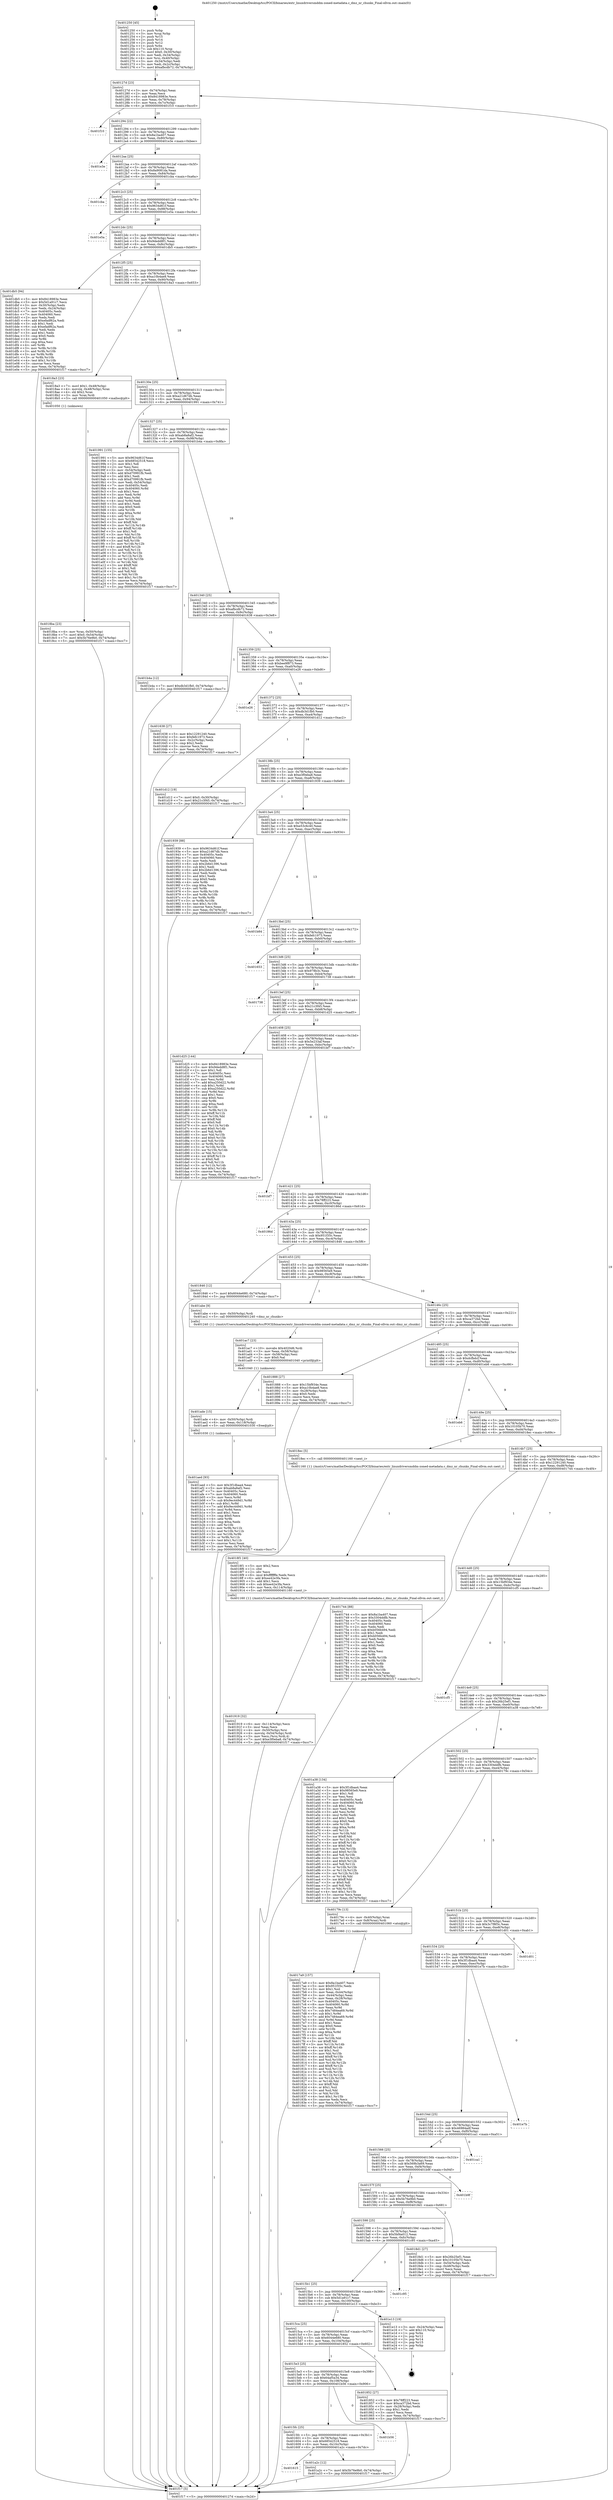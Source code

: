 digraph "0x401250" {
  label = "0x401250 (/mnt/c/Users/mathe/Desktop/tcc/POCII/binaries/extr_linuxdriversmddm-zoned-metadata.c_dmz_nr_chunks_Final-ollvm.out::main(0))"
  labelloc = "t"
  node[shape=record]

  Entry [label="",width=0.3,height=0.3,shape=circle,fillcolor=black,style=filled]
  "0x40127d" [label="{
     0x40127d [23]\l
     | [instrs]\l
     &nbsp;&nbsp;0x40127d \<+3\>: mov -0x74(%rbp),%eax\l
     &nbsp;&nbsp;0x401280 \<+2\>: mov %eax,%ecx\l
     &nbsp;&nbsp;0x401282 \<+6\>: sub $0x8418983e,%ecx\l
     &nbsp;&nbsp;0x401288 \<+3\>: mov %eax,-0x78(%rbp)\l
     &nbsp;&nbsp;0x40128b \<+3\>: mov %ecx,-0x7c(%rbp)\l
     &nbsp;&nbsp;0x40128e \<+6\>: je 0000000000401f10 \<main+0xcc0\>\l
  }"]
  "0x401f10" [label="{
     0x401f10\l
  }", style=dashed]
  "0x401294" [label="{
     0x401294 [22]\l
     | [instrs]\l
     &nbsp;&nbsp;0x401294 \<+5\>: jmp 0000000000401299 \<main+0x49\>\l
     &nbsp;&nbsp;0x401299 \<+3\>: mov -0x78(%rbp),%eax\l
     &nbsp;&nbsp;0x40129c \<+5\>: sub $0x8a1ba407,%eax\l
     &nbsp;&nbsp;0x4012a1 \<+3\>: mov %eax,-0x80(%rbp)\l
     &nbsp;&nbsp;0x4012a4 \<+6\>: je 0000000000401e3e \<main+0xbee\>\l
  }"]
  Exit [label="",width=0.3,height=0.3,shape=circle,fillcolor=black,style=filled,peripheries=2]
  "0x401e3e" [label="{
     0x401e3e\l
  }", style=dashed]
  "0x4012aa" [label="{
     0x4012aa [25]\l
     | [instrs]\l
     &nbsp;&nbsp;0x4012aa \<+5\>: jmp 00000000004012af \<main+0x5f\>\l
     &nbsp;&nbsp;0x4012af \<+3\>: mov -0x78(%rbp),%eax\l
     &nbsp;&nbsp;0x4012b2 \<+5\>: sub $0x8a9081da,%eax\l
     &nbsp;&nbsp;0x4012b7 \<+6\>: mov %eax,-0x84(%rbp)\l
     &nbsp;&nbsp;0x4012bd \<+6\>: je 0000000000401cba \<main+0xa6a\>\l
  }"]
  "0x401aed" [label="{
     0x401aed [93]\l
     | [instrs]\l
     &nbsp;&nbsp;0x401aed \<+5\>: mov $0x3f1dbaa4,%eax\l
     &nbsp;&nbsp;0x401af2 \<+5\>: mov $0xab8a8af2,%esi\l
     &nbsp;&nbsp;0x401af7 \<+7\>: mov 0x40405c,%ecx\l
     &nbsp;&nbsp;0x401afe \<+7\>: mov 0x404060,%edx\l
     &nbsp;&nbsp;0x401b05 \<+3\>: mov %ecx,%r8d\l
     &nbsp;&nbsp;0x401b08 \<+7\>: sub $0x9ec449d1,%r8d\l
     &nbsp;&nbsp;0x401b0f \<+4\>: sub $0x1,%r8d\l
     &nbsp;&nbsp;0x401b13 \<+7\>: add $0x9ec449d1,%r8d\l
     &nbsp;&nbsp;0x401b1a \<+4\>: imul %r8d,%ecx\l
     &nbsp;&nbsp;0x401b1e \<+3\>: and $0x1,%ecx\l
     &nbsp;&nbsp;0x401b21 \<+3\>: cmp $0x0,%ecx\l
     &nbsp;&nbsp;0x401b24 \<+4\>: sete %r9b\l
     &nbsp;&nbsp;0x401b28 \<+3\>: cmp $0xa,%edx\l
     &nbsp;&nbsp;0x401b2b \<+4\>: setl %r10b\l
     &nbsp;&nbsp;0x401b2f \<+3\>: mov %r9b,%r11b\l
     &nbsp;&nbsp;0x401b32 \<+3\>: and %r10b,%r11b\l
     &nbsp;&nbsp;0x401b35 \<+3\>: xor %r10b,%r9b\l
     &nbsp;&nbsp;0x401b38 \<+3\>: or %r9b,%r11b\l
     &nbsp;&nbsp;0x401b3b \<+4\>: test $0x1,%r11b\l
     &nbsp;&nbsp;0x401b3f \<+3\>: cmovne %esi,%eax\l
     &nbsp;&nbsp;0x401b42 \<+3\>: mov %eax,-0x74(%rbp)\l
     &nbsp;&nbsp;0x401b45 \<+5\>: jmp 0000000000401f17 \<main+0xcc7\>\l
  }"]
  "0x401cba" [label="{
     0x401cba\l
  }", style=dashed]
  "0x4012c3" [label="{
     0x4012c3 [25]\l
     | [instrs]\l
     &nbsp;&nbsp;0x4012c3 \<+5\>: jmp 00000000004012c8 \<main+0x78\>\l
     &nbsp;&nbsp;0x4012c8 \<+3\>: mov -0x78(%rbp),%eax\l
     &nbsp;&nbsp;0x4012cb \<+5\>: sub $0x9634d61f,%eax\l
     &nbsp;&nbsp;0x4012d0 \<+6\>: mov %eax,-0x88(%rbp)\l
     &nbsp;&nbsp;0x4012d6 \<+6\>: je 0000000000401e5a \<main+0xc0a\>\l
  }"]
  "0x401ade" [label="{
     0x401ade [15]\l
     | [instrs]\l
     &nbsp;&nbsp;0x401ade \<+4\>: mov -0x50(%rbp),%rdi\l
     &nbsp;&nbsp;0x401ae2 \<+6\>: mov %eax,-0x118(%rbp)\l
     &nbsp;&nbsp;0x401ae8 \<+5\>: call 0000000000401030 \<free@plt\>\l
     | [calls]\l
     &nbsp;&nbsp;0x401030 \{1\} (unknown)\l
  }"]
  "0x401e5a" [label="{
     0x401e5a\l
  }", style=dashed]
  "0x4012dc" [label="{
     0x4012dc [25]\l
     | [instrs]\l
     &nbsp;&nbsp;0x4012dc \<+5\>: jmp 00000000004012e1 \<main+0x91\>\l
     &nbsp;&nbsp;0x4012e1 \<+3\>: mov -0x78(%rbp),%eax\l
     &nbsp;&nbsp;0x4012e4 \<+5\>: sub $0x9dedd8f1,%eax\l
     &nbsp;&nbsp;0x4012e9 \<+6\>: mov %eax,-0x8c(%rbp)\l
     &nbsp;&nbsp;0x4012ef \<+6\>: je 0000000000401db5 \<main+0xb65\>\l
  }"]
  "0x401ac7" [label="{
     0x401ac7 [23]\l
     | [instrs]\l
     &nbsp;&nbsp;0x401ac7 \<+10\>: movabs $0x4020d6,%rdi\l
     &nbsp;&nbsp;0x401ad1 \<+3\>: mov %eax,-0x58(%rbp)\l
     &nbsp;&nbsp;0x401ad4 \<+3\>: mov -0x58(%rbp),%esi\l
     &nbsp;&nbsp;0x401ad7 \<+2\>: mov $0x0,%al\l
     &nbsp;&nbsp;0x401ad9 \<+5\>: call 0000000000401040 \<printf@plt\>\l
     | [calls]\l
     &nbsp;&nbsp;0x401040 \{1\} (unknown)\l
  }"]
  "0x401db5" [label="{
     0x401db5 [94]\l
     | [instrs]\l
     &nbsp;&nbsp;0x401db5 \<+5\>: mov $0x8418983e,%eax\l
     &nbsp;&nbsp;0x401dba \<+5\>: mov $0x5d1a91c7,%ecx\l
     &nbsp;&nbsp;0x401dbf \<+3\>: mov -0x30(%rbp),%edx\l
     &nbsp;&nbsp;0x401dc2 \<+3\>: mov %edx,-0x24(%rbp)\l
     &nbsp;&nbsp;0x401dc5 \<+7\>: mov 0x40405c,%edx\l
     &nbsp;&nbsp;0x401dcc \<+7\>: mov 0x404060,%esi\l
     &nbsp;&nbsp;0x401dd3 \<+2\>: mov %edx,%edi\l
     &nbsp;&nbsp;0x401dd5 \<+6\>: add $0xefadf62a,%edi\l
     &nbsp;&nbsp;0x401ddb \<+3\>: sub $0x1,%edi\l
     &nbsp;&nbsp;0x401dde \<+6\>: sub $0xefadf62a,%edi\l
     &nbsp;&nbsp;0x401de4 \<+3\>: imul %edi,%edx\l
     &nbsp;&nbsp;0x401de7 \<+3\>: and $0x1,%edx\l
     &nbsp;&nbsp;0x401dea \<+3\>: cmp $0x0,%edx\l
     &nbsp;&nbsp;0x401ded \<+4\>: sete %r8b\l
     &nbsp;&nbsp;0x401df1 \<+3\>: cmp $0xa,%esi\l
     &nbsp;&nbsp;0x401df4 \<+4\>: setl %r9b\l
     &nbsp;&nbsp;0x401df8 \<+3\>: mov %r8b,%r10b\l
     &nbsp;&nbsp;0x401dfb \<+3\>: and %r9b,%r10b\l
     &nbsp;&nbsp;0x401dfe \<+3\>: xor %r9b,%r8b\l
     &nbsp;&nbsp;0x401e01 \<+3\>: or %r8b,%r10b\l
     &nbsp;&nbsp;0x401e04 \<+4\>: test $0x1,%r10b\l
     &nbsp;&nbsp;0x401e08 \<+3\>: cmovne %ecx,%eax\l
     &nbsp;&nbsp;0x401e0b \<+3\>: mov %eax,-0x74(%rbp)\l
     &nbsp;&nbsp;0x401e0e \<+5\>: jmp 0000000000401f17 \<main+0xcc7\>\l
  }"]
  "0x4012f5" [label="{
     0x4012f5 [25]\l
     | [instrs]\l
     &nbsp;&nbsp;0x4012f5 \<+5\>: jmp 00000000004012fa \<main+0xaa\>\l
     &nbsp;&nbsp;0x4012fa \<+3\>: mov -0x78(%rbp),%eax\l
     &nbsp;&nbsp;0x4012fd \<+5\>: sub $0xa10b4ae8,%eax\l
     &nbsp;&nbsp;0x401302 \<+6\>: mov %eax,-0x90(%rbp)\l
     &nbsp;&nbsp;0x401308 \<+6\>: je 00000000004018a3 \<main+0x653\>\l
  }"]
  "0x401615" [label="{
     0x401615\l
  }", style=dashed]
  "0x4018a3" [label="{
     0x4018a3 [23]\l
     | [instrs]\l
     &nbsp;&nbsp;0x4018a3 \<+7\>: movl $0x1,-0x48(%rbp)\l
     &nbsp;&nbsp;0x4018aa \<+4\>: movslq -0x48(%rbp),%rax\l
     &nbsp;&nbsp;0x4018ae \<+4\>: shl $0x2,%rax\l
     &nbsp;&nbsp;0x4018b2 \<+3\>: mov %rax,%rdi\l
     &nbsp;&nbsp;0x4018b5 \<+5\>: call 0000000000401050 \<malloc@plt\>\l
     | [calls]\l
     &nbsp;&nbsp;0x401050 \{1\} (unknown)\l
  }"]
  "0x40130e" [label="{
     0x40130e [25]\l
     | [instrs]\l
     &nbsp;&nbsp;0x40130e \<+5\>: jmp 0000000000401313 \<main+0xc3\>\l
     &nbsp;&nbsp;0x401313 \<+3\>: mov -0x78(%rbp),%eax\l
     &nbsp;&nbsp;0x401316 \<+5\>: sub $0xa21d67db,%eax\l
     &nbsp;&nbsp;0x40131b \<+6\>: mov %eax,-0x94(%rbp)\l
     &nbsp;&nbsp;0x401321 \<+6\>: je 0000000000401991 \<main+0x741\>\l
  }"]
  "0x401a2c" [label="{
     0x401a2c [12]\l
     | [instrs]\l
     &nbsp;&nbsp;0x401a2c \<+7\>: movl $0x5b76e9b0,-0x74(%rbp)\l
     &nbsp;&nbsp;0x401a33 \<+5\>: jmp 0000000000401f17 \<main+0xcc7\>\l
  }"]
  "0x401991" [label="{
     0x401991 [155]\l
     | [instrs]\l
     &nbsp;&nbsp;0x401991 \<+5\>: mov $0x9634d61f,%eax\l
     &nbsp;&nbsp;0x401996 \<+5\>: mov $0x68542518,%ecx\l
     &nbsp;&nbsp;0x40199b \<+2\>: mov $0x1,%dl\l
     &nbsp;&nbsp;0x40199d \<+2\>: xor %esi,%esi\l
     &nbsp;&nbsp;0x40199f \<+3\>: mov -0x54(%rbp),%edi\l
     &nbsp;&nbsp;0x4019a2 \<+6\>: add $0xd70991fb,%edi\l
     &nbsp;&nbsp;0x4019a8 \<+3\>: add $0x1,%edi\l
     &nbsp;&nbsp;0x4019ab \<+6\>: sub $0xd70991fb,%edi\l
     &nbsp;&nbsp;0x4019b1 \<+3\>: mov %edi,-0x54(%rbp)\l
     &nbsp;&nbsp;0x4019b4 \<+7\>: mov 0x40405c,%edi\l
     &nbsp;&nbsp;0x4019bb \<+8\>: mov 0x404060,%r8d\l
     &nbsp;&nbsp;0x4019c3 \<+3\>: sub $0x1,%esi\l
     &nbsp;&nbsp;0x4019c6 \<+3\>: mov %edi,%r9d\l
     &nbsp;&nbsp;0x4019c9 \<+3\>: add %esi,%r9d\l
     &nbsp;&nbsp;0x4019cc \<+4\>: imul %r9d,%edi\l
     &nbsp;&nbsp;0x4019d0 \<+3\>: and $0x1,%edi\l
     &nbsp;&nbsp;0x4019d3 \<+3\>: cmp $0x0,%edi\l
     &nbsp;&nbsp;0x4019d6 \<+4\>: sete %r10b\l
     &nbsp;&nbsp;0x4019da \<+4\>: cmp $0xa,%r8d\l
     &nbsp;&nbsp;0x4019de \<+4\>: setl %r11b\l
     &nbsp;&nbsp;0x4019e2 \<+3\>: mov %r10b,%bl\l
     &nbsp;&nbsp;0x4019e5 \<+3\>: xor $0xff,%bl\l
     &nbsp;&nbsp;0x4019e8 \<+3\>: mov %r11b,%r14b\l
     &nbsp;&nbsp;0x4019eb \<+4\>: xor $0xff,%r14b\l
     &nbsp;&nbsp;0x4019ef \<+3\>: xor $0x1,%dl\l
     &nbsp;&nbsp;0x4019f2 \<+3\>: mov %bl,%r15b\l
     &nbsp;&nbsp;0x4019f5 \<+4\>: and $0xff,%r15b\l
     &nbsp;&nbsp;0x4019f9 \<+3\>: and %dl,%r10b\l
     &nbsp;&nbsp;0x4019fc \<+3\>: mov %r14b,%r12b\l
     &nbsp;&nbsp;0x4019ff \<+4\>: and $0xff,%r12b\l
     &nbsp;&nbsp;0x401a03 \<+3\>: and %dl,%r11b\l
     &nbsp;&nbsp;0x401a06 \<+3\>: or %r10b,%r15b\l
     &nbsp;&nbsp;0x401a09 \<+3\>: or %r11b,%r12b\l
     &nbsp;&nbsp;0x401a0c \<+3\>: xor %r12b,%r15b\l
     &nbsp;&nbsp;0x401a0f \<+3\>: or %r14b,%bl\l
     &nbsp;&nbsp;0x401a12 \<+3\>: xor $0xff,%bl\l
     &nbsp;&nbsp;0x401a15 \<+3\>: or $0x1,%dl\l
     &nbsp;&nbsp;0x401a18 \<+2\>: and %dl,%bl\l
     &nbsp;&nbsp;0x401a1a \<+3\>: or %bl,%r15b\l
     &nbsp;&nbsp;0x401a1d \<+4\>: test $0x1,%r15b\l
     &nbsp;&nbsp;0x401a21 \<+3\>: cmovne %ecx,%eax\l
     &nbsp;&nbsp;0x401a24 \<+3\>: mov %eax,-0x74(%rbp)\l
     &nbsp;&nbsp;0x401a27 \<+5\>: jmp 0000000000401f17 \<main+0xcc7\>\l
  }"]
  "0x401327" [label="{
     0x401327 [25]\l
     | [instrs]\l
     &nbsp;&nbsp;0x401327 \<+5\>: jmp 000000000040132c \<main+0xdc\>\l
     &nbsp;&nbsp;0x40132c \<+3\>: mov -0x78(%rbp),%eax\l
     &nbsp;&nbsp;0x40132f \<+5\>: sub $0xab8a8af2,%eax\l
     &nbsp;&nbsp;0x401334 \<+6\>: mov %eax,-0x98(%rbp)\l
     &nbsp;&nbsp;0x40133a \<+6\>: je 0000000000401b4a \<main+0x8fa\>\l
  }"]
  "0x4015fc" [label="{
     0x4015fc [25]\l
     | [instrs]\l
     &nbsp;&nbsp;0x4015fc \<+5\>: jmp 0000000000401601 \<main+0x3b1\>\l
     &nbsp;&nbsp;0x401601 \<+3\>: mov -0x78(%rbp),%eax\l
     &nbsp;&nbsp;0x401604 \<+5\>: sub $0x68542518,%eax\l
     &nbsp;&nbsp;0x401609 \<+6\>: mov %eax,-0x10c(%rbp)\l
     &nbsp;&nbsp;0x40160f \<+6\>: je 0000000000401a2c \<main+0x7dc\>\l
  }"]
  "0x401b4a" [label="{
     0x401b4a [12]\l
     | [instrs]\l
     &nbsp;&nbsp;0x401b4a \<+7\>: movl $0xdb3d1fb0,-0x74(%rbp)\l
     &nbsp;&nbsp;0x401b51 \<+5\>: jmp 0000000000401f17 \<main+0xcc7\>\l
  }"]
  "0x401340" [label="{
     0x401340 [25]\l
     | [instrs]\l
     &nbsp;&nbsp;0x401340 \<+5\>: jmp 0000000000401345 \<main+0xf5\>\l
     &nbsp;&nbsp;0x401345 \<+3\>: mov -0x78(%rbp),%eax\l
     &nbsp;&nbsp;0x401348 \<+5\>: sub $0xafbcdb72,%eax\l
     &nbsp;&nbsp;0x40134d \<+6\>: mov %eax,-0x9c(%rbp)\l
     &nbsp;&nbsp;0x401353 \<+6\>: je 0000000000401638 \<main+0x3e8\>\l
  }"]
  "0x401b56" [label="{
     0x401b56\l
  }", style=dashed]
  "0x401638" [label="{
     0x401638 [27]\l
     | [instrs]\l
     &nbsp;&nbsp;0x401638 \<+5\>: mov $0x12291240,%eax\l
     &nbsp;&nbsp;0x40163d \<+5\>: mov $0xfefc1973,%ecx\l
     &nbsp;&nbsp;0x401642 \<+3\>: mov -0x2c(%rbp),%edx\l
     &nbsp;&nbsp;0x401645 \<+3\>: cmp $0x2,%edx\l
     &nbsp;&nbsp;0x401648 \<+3\>: cmovne %ecx,%eax\l
     &nbsp;&nbsp;0x40164b \<+3\>: mov %eax,-0x74(%rbp)\l
     &nbsp;&nbsp;0x40164e \<+5\>: jmp 0000000000401f17 \<main+0xcc7\>\l
  }"]
  "0x401359" [label="{
     0x401359 [25]\l
     | [instrs]\l
     &nbsp;&nbsp;0x401359 \<+5\>: jmp 000000000040135e \<main+0x10e\>\l
     &nbsp;&nbsp;0x40135e \<+3\>: mov -0x78(%rbp),%eax\l
     &nbsp;&nbsp;0x401361 \<+5\>: sub $0xbee9f873,%eax\l
     &nbsp;&nbsp;0x401366 \<+6\>: mov %eax,-0xa0(%rbp)\l
     &nbsp;&nbsp;0x40136c \<+6\>: je 0000000000401e26 \<main+0xbd6\>\l
  }"]
  "0x401f17" [label="{
     0x401f17 [5]\l
     | [instrs]\l
     &nbsp;&nbsp;0x401f17 \<+5\>: jmp 000000000040127d \<main+0x2d\>\l
  }"]
  "0x401250" [label="{
     0x401250 [45]\l
     | [instrs]\l
     &nbsp;&nbsp;0x401250 \<+1\>: push %rbp\l
     &nbsp;&nbsp;0x401251 \<+3\>: mov %rsp,%rbp\l
     &nbsp;&nbsp;0x401254 \<+2\>: push %r15\l
     &nbsp;&nbsp;0x401256 \<+2\>: push %r14\l
     &nbsp;&nbsp;0x401258 \<+2\>: push %r12\l
     &nbsp;&nbsp;0x40125a \<+1\>: push %rbx\l
     &nbsp;&nbsp;0x40125b \<+7\>: sub $0x110,%rsp\l
     &nbsp;&nbsp;0x401262 \<+7\>: movl $0x0,-0x30(%rbp)\l
     &nbsp;&nbsp;0x401269 \<+3\>: mov %edi,-0x34(%rbp)\l
     &nbsp;&nbsp;0x40126c \<+4\>: mov %rsi,-0x40(%rbp)\l
     &nbsp;&nbsp;0x401270 \<+3\>: mov -0x34(%rbp),%edi\l
     &nbsp;&nbsp;0x401273 \<+3\>: mov %edi,-0x2c(%rbp)\l
     &nbsp;&nbsp;0x401276 \<+7\>: movl $0xafbcdb72,-0x74(%rbp)\l
  }"]
  "0x401919" [label="{
     0x401919 [32]\l
     | [instrs]\l
     &nbsp;&nbsp;0x401919 \<+6\>: mov -0x114(%rbp),%ecx\l
     &nbsp;&nbsp;0x40191f \<+3\>: imul %eax,%ecx\l
     &nbsp;&nbsp;0x401922 \<+4\>: mov -0x50(%rbp),%rsi\l
     &nbsp;&nbsp;0x401926 \<+4\>: movslq -0x54(%rbp),%rdi\l
     &nbsp;&nbsp;0x40192a \<+3\>: mov %ecx,(%rsi,%rdi,4)\l
     &nbsp;&nbsp;0x40192d \<+7\>: movl $0xe3f0eba8,-0x74(%rbp)\l
     &nbsp;&nbsp;0x401934 \<+5\>: jmp 0000000000401f17 \<main+0xcc7\>\l
  }"]
  "0x401e26" [label="{
     0x401e26\l
  }", style=dashed]
  "0x401372" [label="{
     0x401372 [25]\l
     | [instrs]\l
     &nbsp;&nbsp;0x401372 \<+5\>: jmp 0000000000401377 \<main+0x127\>\l
     &nbsp;&nbsp;0x401377 \<+3\>: mov -0x78(%rbp),%eax\l
     &nbsp;&nbsp;0x40137a \<+5\>: sub $0xdb3d1fb0,%eax\l
     &nbsp;&nbsp;0x40137f \<+6\>: mov %eax,-0xa4(%rbp)\l
     &nbsp;&nbsp;0x401385 \<+6\>: je 0000000000401d12 \<main+0xac2\>\l
  }"]
  "0x4018f1" [label="{
     0x4018f1 [40]\l
     | [instrs]\l
     &nbsp;&nbsp;0x4018f1 \<+5\>: mov $0x2,%ecx\l
     &nbsp;&nbsp;0x4018f6 \<+1\>: cltd\l
     &nbsp;&nbsp;0x4018f7 \<+2\>: idiv %ecx\l
     &nbsp;&nbsp;0x4018f9 \<+6\>: imul $0xfffffffe,%edx,%ecx\l
     &nbsp;&nbsp;0x4018ff \<+6\>: add $0xee42e3fa,%ecx\l
     &nbsp;&nbsp;0x401905 \<+3\>: add $0x1,%ecx\l
     &nbsp;&nbsp;0x401908 \<+6\>: sub $0xee42e3fa,%ecx\l
     &nbsp;&nbsp;0x40190e \<+6\>: mov %ecx,-0x114(%rbp)\l
     &nbsp;&nbsp;0x401914 \<+5\>: call 0000000000401160 \<next_i\>\l
     | [calls]\l
     &nbsp;&nbsp;0x401160 \{1\} (/mnt/c/Users/mathe/Desktop/tcc/POCII/binaries/extr_linuxdriversmddm-zoned-metadata.c_dmz_nr_chunks_Final-ollvm.out::next_i)\l
  }"]
  "0x401d12" [label="{
     0x401d12 [19]\l
     | [instrs]\l
     &nbsp;&nbsp;0x401d12 \<+7\>: movl $0x0,-0x30(%rbp)\l
     &nbsp;&nbsp;0x401d19 \<+7\>: movl $0x21c3f45,-0x74(%rbp)\l
     &nbsp;&nbsp;0x401d20 \<+5\>: jmp 0000000000401f17 \<main+0xcc7\>\l
  }"]
  "0x40138b" [label="{
     0x40138b [25]\l
     | [instrs]\l
     &nbsp;&nbsp;0x40138b \<+5\>: jmp 0000000000401390 \<main+0x140\>\l
     &nbsp;&nbsp;0x401390 \<+3\>: mov -0x78(%rbp),%eax\l
     &nbsp;&nbsp;0x401393 \<+5\>: sub $0xe3f0eba8,%eax\l
     &nbsp;&nbsp;0x401398 \<+6\>: mov %eax,-0xa8(%rbp)\l
     &nbsp;&nbsp;0x40139e \<+6\>: je 0000000000401939 \<main+0x6e9\>\l
  }"]
  "0x4018ba" [label="{
     0x4018ba [23]\l
     | [instrs]\l
     &nbsp;&nbsp;0x4018ba \<+4\>: mov %rax,-0x50(%rbp)\l
     &nbsp;&nbsp;0x4018be \<+7\>: movl $0x0,-0x54(%rbp)\l
     &nbsp;&nbsp;0x4018c5 \<+7\>: movl $0x5b76e9b0,-0x74(%rbp)\l
     &nbsp;&nbsp;0x4018cc \<+5\>: jmp 0000000000401f17 \<main+0xcc7\>\l
  }"]
  "0x401939" [label="{
     0x401939 [88]\l
     | [instrs]\l
     &nbsp;&nbsp;0x401939 \<+5\>: mov $0x9634d61f,%eax\l
     &nbsp;&nbsp;0x40193e \<+5\>: mov $0xa21d67db,%ecx\l
     &nbsp;&nbsp;0x401943 \<+7\>: mov 0x40405c,%edx\l
     &nbsp;&nbsp;0x40194a \<+7\>: mov 0x404060,%esi\l
     &nbsp;&nbsp;0x401951 \<+2\>: mov %edx,%edi\l
     &nbsp;&nbsp;0x401953 \<+6\>: sub $0x2b6d1396,%edi\l
     &nbsp;&nbsp;0x401959 \<+3\>: sub $0x1,%edi\l
     &nbsp;&nbsp;0x40195c \<+6\>: add $0x2b6d1396,%edi\l
     &nbsp;&nbsp;0x401962 \<+3\>: imul %edi,%edx\l
     &nbsp;&nbsp;0x401965 \<+3\>: and $0x1,%edx\l
     &nbsp;&nbsp;0x401968 \<+3\>: cmp $0x0,%edx\l
     &nbsp;&nbsp;0x40196b \<+4\>: sete %r8b\l
     &nbsp;&nbsp;0x40196f \<+3\>: cmp $0xa,%esi\l
     &nbsp;&nbsp;0x401972 \<+4\>: setl %r9b\l
     &nbsp;&nbsp;0x401976 \<+3\>: mov %r8b,%r10b\l
     &nbsp;&nbsp;0x401979 \<+3\>: and %r9b,%r10b\l
     &nbsp;&nbsp;0x40197c \<+3\>: xor %r9b,%r8b\l
     &nbsp;&nbsp;0x40197f \<+3\>: or %r8b,%r10b\l
     &nbsp;&nbsp;0x401982 \<+4\>: test $0x1,%r10b\l
     &nbsp;&nbsp;0x401986 \<+3\>: cmovne %ecx,%eax\l
     &nbsp;&nbsp;0x401989 \<+3\>: mov %eax,-0x74(%rbp)\l
     &nbsp;&nbsp;0x40198c \<+5\>: jmp 0000000000401f17 \<main+0xcc7\>\l
  }"]
  "0x4013a4" [label="{
     0x4013a4 [25]\l
     | [instrs]\l
     &nbsp;&nbsp;0x4013a4 \<+5\>: jmp 00000000004013a9 \<main+0x159\>\l
     &nbsp;&nbsp;0x4013a9 \<+3\>: mov -0x78(%rbp),%eax\l
     &nbsp;&nbsp;0x4013ac \<+5\>: sub $0xe53c6c40,%eax\l
     &nbsp;&nbsp;0x4013b1 \<+6\>: mov %eax,-0xac(%rbp)\l
     &nbsp;&nbsp;0x4013b7 \<+6\>: je 0000000000401b84 \<main+0x934\>\l
  }"]
  "0x4015e3" [label="{
     0x4015e3 [25]\l
     | [instrs]\l
     &nbsp;&nbsp;0x4015e3 \<+5\>: jmp 00000000004015e8 \<main+0x398\>\l
     &nbsp;&nbsp;0x4015e8 \<+3\>: mov -0x78(%rbp),%eax\l
     &nbsp;&nbsp;0x4015eb \<+5\>: sub $0x64af5a34,%eax\l
     &nbsp;&nbsp;0x4015f0 \<+6\>: mov %eax,-0x108(%rbp)\l
     &nbsp;&nbsp;0x4015f6 \<+6\>: je 0000000000401b56 \<main+0x906\>\l
  }"]
  "0x401b84" [label="{
     0x401b84\l
  }", style=dashed]
  "0x4013bd" [label="{
     0x4013bd [25]\l
     | [instrs]\l
     &nbsp;&nbsp;0x4013bd \<+5\>: jmp 00000000004013c2 \<main+0x172\>\l
     &nbsp;&nbsp;0x4013c2 \<+3\>: mov -0x78(%rbp),%eax\l
     &nbsp;&nbsp;0x4013c5 \<+5\>: sub $0xfefc1973,%eax\l
     &nbsp;&nbsp;0x4013ca \<+6\>: mov %eax,-0xb0(%rbp)\l
     &nbsp;&nbsp;0x4013d0 \<+6\>: je 0000000000401653 \<main+0x403\>\l
  }"]
  "0x401852" [label="{
     0x401852 [27]\l
     | [instrs]\l
     &nbsp;&nbsp;0x401852 \<+5\>: mov $0x78ff223,%eax\l
     &nbsp;&nbsp;0x401857 \<+5\>: mov $0xca372bd,%ecx\l
     &nbsp;&nbsp;0x40185c \<+3\>: mov -0x28(%rbp),%edx\l
     &nbsp;&nbsp;0x40185f \<+3\>: cmp $0x1,%edx\l
     &nbsp;&nbsp;0x401862 \<+3\>: cmovl %ecx,%eax\l
     &nbsp;&nbsp;0x401865 \<+3\>: mov %eax,-0x74(%rbp)\l
     &nbsp;&nbsp;0x401868 \<+5\>: jmp 0000000000401f17 \<main+0xcc7\>\l
  }"]
  "0x401653" [label="{
     0x401653\l
  }", style=dashed]
  "0x4013d6" [label="{
     0x4013d6 [25]\l
     | [instrs]\l
     &nbsp;&nbsp;0x4013d6 \<+5\>: jmp 00000000004013db \<main+0x18b\>\l
     &nbsp;&nbsp;0x4013db \<+3\>: mov -0x78(%rbp),%eax\l
     &nbsp;&nbsp;0x4013de \<+5\>: sub $0x978b3c,%eax\l
     &nbsp;&nbsp;0x4013e3 \<+6\>: mov %eax,-0xb4(%rbp)\l
     &nbsp;&nbsp;0x4013e9 \<+6\>: je 0000000000401738 \<main+0x4e8\>\l
  }"]
  "0x4015ca" [label="{
     0x4015ca [25]\l
     | [instrs]\l
     &nbsp;&nbsp;0x4015ca \<+5\>: jmp 00000000004015cf \<main+0x37f\>\l
     &nbsp;&nbsp;0x4015cf \<+3\>: mov -0x78(%rbp),%eax\l
     &nbsp;&nbsp;0x4015d2 \<+5\>: sub $0x6044e680,%eax\l
     &nbsp;&nbsp;0x4015d7 \<+6\>: mov %eax,-0x104(%rbp)\l
     &nbsp;&nbsp;0x4015dd \<+6\>: je 0000000000401852 \<main+0x602\>\l
  }"]
  "0x401738" [label="{
     0x401738\l
  }", style=dashed]
  "0x4013ef" [label="{
     0x4013ef [25]\l
     | [instrs]\l
     &nbsp;&nbsp;0x4013ef \<+5\>: jmp 00000000004013f4 \<main+0x1a4\>\l
     &nbsp;&nbsp;0x4013f4 \<+3\>: mov -0x78(%rbp),%eax\l
     &nbsp;&nbsp;0x4013f7 \<+5\>: sub $0x21c3f45,%eax\l
     &nbsp;&nbsp;0x4013fc \<+6\>: mov %eax,-0xb8(%rbp)\l
     &nbsp;&nbsp;0x401402 \<+6\>: je 0000000000401d25 \<main+0xad5\>\l
  }"]
  "0x401e13" [label="{
     0x401e13 [19]\l
     | [instrs]\l
     &nbsp;&nbsp;0x401e13 \<+3\>: mov -0x24(%rbp),%eax\l
     &nbsp;&nbsp;0x401e16 \<+7\>: add $0x110,%rsp\l
     &nbsp;&nbsp;0x401e1d \<+1\>: pop %rbx\l
     &nbsp;&nbsp;0x401e1e \<+2\>: pop %r12\l
     &nbsp;&nbsp;0x401e20 \<+2\>: pop %r14\l
     &nbsp;&nbsp;0x401e22 \<+2\>: pop %r15\l
     &nbsp;&nbsp;0x401e24 \<+1\>: pop %rbp\l
     &nbsp;&nbsp;0x401e25 \<+1\>: ret\l
  }"]
  "0x401d25" [label="{
     0x401d25 [144]\l
     | [instrs]\l
     &nbsp;&nbsp;0x401d25 \<+5\>: mov $0x8418983e,%eax\l
     &nbsp;&nbsp;0x401d2a \<+5\>: mov $0x9dedd8f1,%ecx\l
     &nbsp;&nbsp;0x401d2f \<+2\>: mov $0x1,%dl\l
     &nbsp;&nbsp;0x401d31 \<+7\>: mov 0x40405c,%esi\l
     &nbsp;&nbsp;0x401d38 \<+7\>: mov 0x404060,%edi\l
     &nbsp;&nbsp;0x401d3f \<+3\>: mov %esi,%r8d\l
     &nbsp;&nbsp;0x401d42 \<+7\>: add $0xa250d22,%r8d\l
     &nbsp;&nbsp;0x401d49 \<+4\>: sub $0x1,%r8d\l
     &nbsp;&nbsp;0x401d4d \<+7\>: sub $0xa250d22,%r8d\l
     &nbsp;&nbsp;0x401d54 \<+4\>: imul %r8d,%esi\l
     &nbsp;&nbsp;0x401d58 \<+3\>: and $0x1,%esi\l
     &nbsp;&nbsp;0x401d5b \<+3\>: cmp $0x0,%esi\l
     &nbsp;&nbsp;0x401d5e \<+4\>: sete %r9b\l
     &nbsp;&nbsp;0x401d62 \<+3\>: cmp $0xa,%edi\l
     &nbsp;&nbsp;0x401d65 \<+4\>: setl %r10b\l
     &nbsp;&nbsp;0x401d69 \<+3\>: mov %r9b,%r11b\l
     &nbsp;&nbsp;0x401d6c \<+4\>: xor $0xff,%r11b\l
     &nbsp;&nbsp;0x401d70 \<+3\>: mov %r10b,%bl\l
     &nbsp;&nbsp;0x401d73 \<+3\>: xor $0xff,%bl\l
     &nbsp;&nbsp;0x401d76 \<+3\>: xor $0x0,%dl\l
     &nbsp;&nbsp;0x401d79 \<+3\>: mov %r11b,%r14b\l
     &nbsp;&nbsp;0x401d7c \<+4\>: and $0x0,%r14b\l
     &nbsp;&nbsp;0x401d80 \<+3\>: and %dl,%r9b\l
     &nbsp;&nbsp;0x401d83 \<+3\>: mov %bl,%r15b\l
     &nbsp;&nbsp;0x401d86 \<+4\>: and $0x0,%r15b\l
     &nbsp;&nbsp;0x401d8a \<+3\>: and %dl,%r10b\l
     &nbsp;&nbsp;0x401d8d \<+3\>: or %r9b,%r14b\l
     &nbsp;&nbsp;0x401d90 \<+3\>: or %r10b,%r15b\l
     &nbsp;&nbsp;0x401d93 \<+3\>: xor %r15b,%r14b\l
     &nbsp;&nbsp;0x401d96 \<+3\>: or %bl,%r11b\l
     &nbsp;&nbsp;0x401d99 \<+4\>: xor $0xff,%r11b\l
     &nbsp;&nbsp;0x401d9d \<+3\>: or $0x0,%dl\l
     &nbsp;&nbsp;0x401da0 \<+3\>: and %dl,%r11b\l
     &nbsp;&nbsp;0x401da3 \<+3\>: or %r11b,%r14b\l
     &nbsp;&nbsp;0x401da6 \<+4\>: test $0x1,%r14b\l
     &nbsp;&nbsp;0x401daa \<+3\>: cmovne %ecx,%eax\l
     &nbsp;&nbsp;0x401dad \<+3\>: mov %eax,-0x74(%rbp)\l
     &nbsp;&nbsp;0x401db0 \<+5\>: jmp 0000000000401f17 \<main+0xcc7\>\l
  }"]
  "0x401408" [label="{
     0x401408 [25]\l
     | [instrs]\l
     &nbsp;&nbsp;0x401408 \<+5\>: jmp 000000000040140d \<main+0x1bd\>\l
     &nbsp;&nbsp;0x40140d \<+3\>: mov -0x78(%rbp),%eax\l
     &nbsp;&nbsp;0x401410 \<+5\>: sub $0x5e233af,%eax\l
     &nbsp;&nbsp;0x401415 \<+6\>: mov %eax,-0xbc(%rbp)\l
     &nbsp;&nbsp;0x40141b \<+6\>: je 0000000000401bf7 \<main+0x9a7\>\l
  }"]
  "0x4015b1" [label="{
     0x4015b1 [25]\l
     | [instrs]\l
     &nbsp;&nbsp;0x4015b1 \<+5\>: jmp 00000000004015b6 \<main+0x366\>\l
     &nbsp;&nbsp;0x4015b6 \<+3\>: mov -0x78(%rbp),%eax\l
     &nbsp;&nbsp;0x4015b9 \<+5\>: sub $0x5d1a91c7,%eax\l
     &nbsp;&nbsp;0x4015be \<+6\>: mov %eax,-0x100(%rbp)\l
     &nbsp;&nbsp;0x4015c4 \<+6\>: je 0000000000401e13 \<main+0xbc3\>\l
  }"]
  "0x401bf7" [label="{
     0x401bf7\l
  }", style=dashed]
  "0x401421" [label="{
     0x401421 [25]\l
     | [instrs]\l
     &nbsp;&nbsp;0x401421 \<+5\>: jmp 0000000000401426 \<main+0x1d6\>\l
     &nbsp;&nbsp;0x401426 \<+3\>: mov -0x78(%rbp),%eax\l
     &nbsp;&nbsp;0x401429 \<+5\>: sub $0x78ff223,%eax\l
     &nbsp;&nbsp;0x40142e \<+6\>: mov %eax,-0xc0(%rbp)\l
     &nbsp;&nbsp;0x401434 \<+6\>: je 000000000040186d \<main+0x61d\>\l
  }"]
  "0x401c95" [label="{
     0x401c95\l
  }", style=dashed]
  "0x40186d" [label="{
     0x40186d\l
  }", style=dashed]
  "0x40143a" [label="{
     0x40143a [25]\l
     | [instrs]\l
     &nbsp;&nbsp;0x40143a \<+5\>: jmp 000000000040143f \<main+0x1ef\>\l
     &nbsp;&nbsp;0x40143f \<+3\>: mov -0x78(%rbp),%eax\l
     &nbsp;&nbsp;0x401442 \<+5\>: sub $0x951f35c,%eax\l
     &nbsp;&nbsp;0x401447 \<+6\>: mov %eax,-0xc4(%rbp)\l
     &nbsp;&nbsp;0x40144d \<+6\>: je 0000000000401846 \<main+0x5f6\>\l
  }"]
  "0x401598" [label="{
     0x401598 [25]\l
     | [instrs]\l
     &nbsp;&nbsp;0x401598 \<+5\>: jmp 000000000040159d \<main+0x34d\>\l
     &nbsp;&nbsp;0x40159d \<+3\>: mov -0x78(%rbp),%eax\l
     &nbsp;&nbsp;0x4015a0 \<+5\>: sub $0x5bf4a012,%eax\l
     &nbsp;&nbsp;0x4015a5 \<+6\>: mov %eax,-0xfc(%rbp)\l
     &nbsp;&nbsp;0x4015ab \<+6\>: je 0000000000401c95 \<main+0xa45\>\l
  }"]
  "0x401846" [label="{
     0x401846 [12]\l
     | [instrs]\l
     &nbsp;&nbsp;0x401846 \<+7\>: movl $0x6044e680,-0x74(%rbp)\l
     &nbsp;&nbsp;0x40184d \<+5\>: jmp 0000000000401f17 \<main+0xcc7\>\l
  }"]
  "0x401453" [label="{
     0x401453 [25]\l
     | [instrs]\l
     &nbsp;&nbsp;0x401453 \<+5\>: jmp 0000000000401458 \<main+0x208\>\l
     &nbsp;&nbsp;0x401458 \<+3\>: mov -0x78(%rbp),%eax\l
     &nbsp;&nbsp;0x40145b \<+5\>: sub $0x98565e9,%eax\l
     &nbsp;&nbsp;0x401460 \<+6\>: mov %eax,-0xc8(%rbp)\l
     &nbsp;&nbsp;0x401466 \<+6\>: je 0000000000401abe \<main+0x86e\>\l
  }"]
  "0x4018d1" [label="{
     0x4018d1 [27]\l
     | [instrs]\l
     &nbsp;&nbsp;0x4018d1 \<+5\>: mov $0x26b25ef1,%eax\l
     &nbsp;&nbsp;0x4018d6 \<+5\>: mov $0x10105b70,%ecx\l
     &nbsp;&nbsp;0x4018db \<+3\>: mov -0x54(%rbp),%edx\l
     &nbsp;&nbsp;0x4018de \<+3\>: cmp -0x48(%rbp),%edx\l
     &nbsp;&nbsp;0x4018e1 \<+3\>: cmovl %ecx,%eax\l
     &nbsp;&nbsp;0x4018e4 \<+3\>: mov %eax,-0x74(%rbp)\l
     &nbsp;&nbsp;0x4018e7 \<+5\>: jmp 0000000000401f17 \<main+0xcc7\>\l
  }"]
  "0x401abe" [label="{
     0x401abe [9]\l
     | [instrs]\l
     &nbsp;&nbsp;0x401abe \<+4\>: mov -0x50(%rbp),%rdi\l
     &nbsp;&nbsp;0x401ac2 \<+5\>: call 0000000000401240 \<dmz_nr_chunks\>\l
     | [calls]\l
     &nbsp;&nbsp;0x401240 \{1\} (/mnt/c/Users/mathe/Desktop/tcc/POCII/binaries/extr_linuxdriversmddm-zoned-metadata.c_dmz_nr_chunks_Final-ollvm.out::dmz_nr_chunks)\l
  }"]
  "0x40146c" [label="{
     0x40146c [25]\l
     | [instrs]\l
     &nbsp;&nbsp;0x40146c \<+5\>: jmp 0000000000401471 \<main+0x221\>\l
     &nbsp;&nbsp;0x401471 \<+3\>: mov -0x78(%rbp),%eax\l
     &nbsp;&nbsp;0x401474 \<+5\>: sub $0xca372bd,%eax\l
     &nbsp;&nbsp;0x401479 \<+6\>: mov %eax,-0xcc(%rbp)\l
     &nbsp;&nbsp;0x40147f \<+6\>: je 0000000000401888 \<main+0x638\>\l
  }"]
  "0x40157f" [label="{
     0x40157f [25]\l
     | [instrs]\l
     &nbsp;&nbsp;0x40157f \<+5\>: jmp 0000000000401584 \<main+0x334\>\l
     &nbsp;&nbsp;0x401584 \<+3\>: mov -0x78(%rbp),%eax\l
     &nbsp;&nbsp;0x401587 \<+5\>: sub $0x5b76e9b0,%eax\l
     &nbsp;&nbsp;0x40158c \<+6\>: mov %eax,-0xf8(%rbp)\l
     &nbsp;&nbsp;0x401592 \<+6\>: je 00000000004018d1 \<main+0x681\>\l
  }"]
  "0x401888" [label="{
     0x401888 [27]\l
     | [instrs]\l
     &nbsp;&nbsp;0x401888 \<+5\>: mov $0x15bf934e,%eax\l
     &nbsp;&nbsp;0x40188d \<+5\>: mov $0xa10b4ae8,%ecx\l
     &nbsp;&nbsp;0x401892 \<+3\>: mov -0x28(%rbp),%edx\l
     &nbsp;&nbsp;0x401895 \<+3\>: cmp $0x0,%edx\l
     &nbsp;&nbsp;0x401898 \<+3\>: cmove %ecx,%eax\l
     &nbsp;&nbsp;0x40189b \<+3\>: mov %eax,-0x74(%rbp)\l
     &nbsp;&nbsp;0x40189e \<+5\>: jmp 0000000000401f17 \<main+0xcc7\>\l
  }"]
  "0x401485" [label="{
     0x401485 [25]\l
     | [instrs]\l
     &nbsp;&nbsp;0x401485 \<+5\>: jmp 000000000040148a \<main+0x23a\>\l
     &nbsp;&nbsp;0x40148a \<+3\>: mov -0x78(%rbp),%eax\l
     &nbsp;&nbsp;0x40148d \<+5\>: sub $0xdcfbdcf,%eax\l
     &nbsp;&nbsp;0x401492 \<+6\>: mov %eax,-0xd0(%rbp)\l
     &nbsp;&nbsp;0x401498 \<+6\>: je 0000000000401eb6 \<main+0xc66\>\l
  }"]
  "0x401b9f" [label="{
     0x401b9f\l
  }", style=dashed]
  "0x401eb6" [label="{
     0x401eb6\l
  }", style=dashed]
  "0x40149e" [label="{
     0x40149e [25]\l
     | [instrs]\l
     &nbsp;&nbsp;0x40149e \<+5\>: jmp 00000000004014a3 \<main+0x253\>\l
     &nbsp;&nbsp;0x4014a3 \<+3\>: mov -0x78(%rbp),%eax\l
     &nbsp;&nbsp;0x4014a6 \<+5\>: sub $0x10105b70,%eax\l
     &nbsp;&nbsp;0x4014ab \<+6\>: mov %eax,-0xd4(%rbp)\l
     &nbsp;&nbsp;0x4014b1 \<+6\>: je 00000000004018ec \<main+0x69c\>\l
  }"]
  "0x401566" [label="{
     0x401566 [25]\l
     | [instrs]\l
     &nbsp;&nbsp;0x401566 \<+5\>: jmp 000000000040156b \<main+0x31b\>\l
     &nbsp;&nbsp;0x40156b \<+3\>: mov -0x78(%rbp),%eax\l
     &nbsp;&nbsp;0x40156e \<+5\>: sub $0x569b3a69,%eax\l
     &nbsp;&nbsp;0x401573 \<+6\>: mov %eax,-0xf4(%rbp)\l
     &nbsp;&nbsp;0x401579 \<+6\>: je 0000000000401b9f \<main+0x94f\>\l
  }"]
  "0x4018ec" [label="{
     0x4018ec [5]\l
     | [instrs]\l
     &nbsp;&nbsp;0x4018ec \<+5\>: call 0000000000401160 \<next_i\>\l
     | [calls]\l
     &nbsp;&nbsp;0x401160 \{1\} (/mnt/c/Users/mathe/Desktop/tcc/POCII/binaries/extr_linuxdriversmddm-zoned-metadata.c_dmz_nr_chunks_Final-ollvm.out::next_i)\l
  }"]
  "0x4014b7" [label="{
     0x4014b7 [25]\l
     | [instrs]\l
     &nbsp;&nbsp;0x4014b7 \<+5\>: jmp 00000000004014bc \<main+0x26c\>\l
     &nbsp;&nbsp;0x4014bc \<+3\>: mov -0x78(%rbp),%eax\l
     &nbsp;&nbsp;0x4014bf \<+5\>: sub $0x12291240,%eax\l
     &nbsp;&nbsp;0x4014c4 \<+6\>: mov %eax,-0xd8(%rbp)\l
     &nbsp;&nbsp;0x4014ca \<+6\>: je 0000000000401744 \<main+0x4f4\>\l
  }"]
  "0x401ca1" [label="{
     0x401ca1\l
  }", style=dashed]
  "0x401744" [label="{
     0x401744 [88]\l
     | [instrs]\l
     &nbsp;&nbsp;0x401744 \<+5\>: mov $0x8a1ba407,%eax\l
     &nbsp;&nbsp;0x401749 \<+5\>: mov $0x3304ddfb,%ecx\l
     &nbsp;&nbsp;0x40174e \<+7\>: mov 0x40405c,%edx\l
     &nbsp;&nbsp;0x401755 \<+7\>: mov 0x404060,%esi\l
     &nbsp;&nbsp;0x40175c \<+2\>: mov %edx,%edi\l
     &nbsp;&nbsp;0x40175e \<+6\>: sub $0xb056b494,%edi\l
     &nbsp;&nbsp;0x401764 \<+3\>: sub $0x1,%edi\l
     &nbsp;&nbsp;0x401767 \<+6\>: add $0xb056b494,%edi\l
     &nbsp;&nbsp;0x40176d \<+3\>: imul %edi,%edx\l
     &nbsp;&nbsp;0x401770 \<+3\>: and $0x1,%edx\l
     &nbsp;&nbsp;0x401773 \<+3\>: cmp $0x0,%edx\l
     &nbsp;&nbsp;0x401776 \<+4\>: sete %r8b\l
     &nbsp;&nbsp;0x40177a \<+3\>: cmp $0xa,%esi\l
     &nbsp;&nbsp;0x40177d \<+4\>: setl %r9b\l
     &nbsp;&nbsp;0x401781 \<+3\>: mov %r8b,%r10b\l
     &nbsp;&nbsp;0x401784 \<+3\>: and %r9b,%r10b\l
     &nbsp;&nbsp;0x401787 \<+3\>: xor %r9b,%r8b\l
     &nbsp;&nbsp;0x40178a \<+3\>: or %r8b,%r10b\l
     &nbsp;&nbsp;0x40178d \<+4\>: test $0x1,%r10b\l
     &nbsp;&nbsp;0x401791 \<+3\>: cmovne %ecx,%eax\l
     &nbsp;&nbsp;0x401794 \<+3\>: mov %eax,-0x74(%rbp)\l
     &nbsp;&nbsp;0x401797 \<+5\>: jmp 0000000000401f17 \<main+0xcc7\>\l
  }"]
  "0x4014d0" [label="{
     0x4014d0 [25]\l
     | [instrs]\l
     &nbsp;&nbsp;0x4014d0 \<+5\>: jmp 00000000004014d5 \<main+0x285\>\l
     &nbsp;&nbsp;0x4014d5 \<+3\>: mov -0x78(%rbp),%eax\l
     &nbsp;&nbsp;0x4014d8 \<+5\>: sub $0x15bf934e,%eax\l
     &nbsp;&nbsp;0x4014dd \<+6\>: mov %eax,-0xdc(%rbp)\l
     &nbsp;&nbsp;0x4014e3 \<+6\>: je 0000000000401cf5 \<main+0xaa5\>\l
  }"]
  "0x40154d" [label="{
     0x40154d [25]\l
     | [instrs]\l
     &nbsp;&nbsp;0x40154d \<+5\>: jmp 0000000000401552 \<main+0x302\>\l
     &nbsp;&nbsp;0x401552 \<+3\>: mov -0x78(%rbp),%eax\l
     &nbsp;&nbsp;0x401555 \<+5\>: sub $0x46984adf,%eax\l
     &nbsp;&nbsp;0x40155a \<+6\>: mov %eax,-0xf0(%rbp)\l
     &nbsp;&nbsp;0x401560 \<+6\>: je 0000000000401ca1 \<main+0xa51\>\l
  }"]
  "0x401cf5" [label="{
     0x401cf5\l
  }", style=dashed]
  "0x4014e9" [label="{
     0x4014e9 [25]\l
     | [instrs]\l
     &nbsp;&nbsp;0x4014e9 \<+5\>: jmp 00000000004014ee \<main+0x29e\>\l
     &nbsp;&nbsp;0x4014ee \<+3\>: mov -0x78(%rbp),%eax\l
     &nbsp;&nbsp;0x4014f1 \<+5\>: sub $0x26b25ef1,%eax\l
     &nbsp;&nbsp;0x4014f6 \<+6\>: mov %eax,-0xe0(%rbp)\l
     &nbsp;&nbsp;0x4014fc \<+6\>: je 0000000000401a38 \<main+0x7e8\>\l
  }"]
  "0x401e7b" [label="{
     0x401e7b\l
  }", style=dashed]
  "0x401a38" [label="{
     0x401a38 [134]\l
     | [instrs]\l
     &nbsp;&nbsp;0x401a38 \<+5\>: mov $0x3f1dbaa4,%eax\l
     &nbsp;&nbsp;0x401a3d \<+5\>: mov $0x98565e9,%ecx\l
     &nbsp;&nbsp;0x401a42 \<+2\>: mov $0x1,%dl\l
     &nbsp;&nbsp;0x401a44 \<+2\>: xor %esi,%esi\l
     &nbsp;&nbsp;0x401a46 \<+7\>: mov 0x40405c,%edi\l
     &nbsp;&nbsp;0x401a4d \<+8\>: mov 0x404060,%r8d\l
     &nbsp;&nbsp;0x401a55 \<+3\>: sub $0x1,%esi\l
     &nbsp;&nbsp;0x401a58 \<+3\>: mov %edi,%r9d\l
     &nbsp;&nbsp;0x401a5b \<+3\>: add %esi,%r9d\l
     &nbsp;&nbsp;0x401a5e \<+4\>: imul %r9d,%edi\l
     &nbsp;&nbsp;0x401a62 \<+3\>: and $0x1,%edi\l
     &nbsp;&nbsp;0x401a65 \<+3\>: cmp $0x0,%edi\l
     &nbsp;&nbsp;0x401a68 \<+4\>: sete %r10b\l
     &nbsp;&nbsp;0x401a6c \<+4\>: cmp $0xa,%r8d\l
     &nbsp;&nbsp;0x401a70 \<+4\>: setl %r11b\l
     &nbsp;&nbsp;0x401a74 \<+3\>: mov %r10b,%bl\l
     &nbsp;&nbsp;0x401a77 \<+3\>: xor $0xff,%bl\l
     &nbsp;&nbsp;0x401a7a \<+3\>: mov %r11b,%r14b\l
     &nbsp;&nbsp;0x401a7d \<+4\>: xor $0xff,%r14b\l
     &nbsp;&nbsp;0x401a81 \<+3\>: xor $0x0,%dl\l
     &nbsp;&nbsp;0x401a84 \<+3\>: mov %bl,%r15b\l
     &nbsp;&nbsp;0x401a87 \<+4\>: and $0x0,%r15b\l
     &nbsp;&nbsp;0x401a8b \<+3\>: and %dl,%r10b\l
     &nbsp;&nbsp;0x401a8e \<+3\>: mov %r14b,%r12b\l
     &nbsp;&nbsp;0x401a91 \<+4\>: and $0x0,%r12b\l
     &nbsp;&nbsp;0x401a95 \<+3\>: and %dl,%r11b\l
     &nbsp;&nbsp;0x401a98 \<+3\>: or %r10b,%r15b\l
     &nbsp;&nbsp;0x401a9b \<+3\>: or %r11b,%r12b\l
     &nbsp;&nbsp;0x401a9e \<+3\>: xor %r12b,%r15b\l
     &nbsp;&nbsp;0x401aa1 \<+3\>: or %r14b,%bl\l
     &nbsp;&nbsp;0x401aa4 \<+3\>: xor $0xff,%bl\l
     &nbsp;&nbsp;0x401aa7 \<+3\>: or $0x0,%dl\l
     &nbsp;&nbsp;0x401aaa \<+2\>: and %dl,%bl\l
     &nbsp;&nbsp;0x401aac \<+3\>: or %bl,%r15b\l
     &nbsp;&nbsp;0x401aaf \<+4\>: test $0x1,%r15b\l
     &nbsp;&nbsp;0x401ab3 \<+3\>: cmovne %ecx,%eax\l
     &nbsp;&nbsp;0x401ab6 \<+3\>: mov %eax,-0x74(%rbp)\l
     &nbsp;&nbsp;0x401ab9 \<+5\>: jmp 0000000000401f17 \<main+0xcc7\>\l
  }"]
  "0x401502" [label="{
     0x401502 [25]\l
     | [instrs]\l
     &nbsp;&nbsp;0x401502 \<+5\>: jmp 0000000000401507 \<main+0x2b7\>\l
     &nbsp;&nbsp;0x401507 \<+3\>: mov -0x78(%rbp),%eax\l
     &nbsp;&nbsp;0x40150a \<+5\>: sub $0x3304ddfb,%eax\l
     &nbsp;&nbsp;0x40150f \<+6\>: mov %eax,-0xe4(%rbp)\l
     &nbsp;&nbsp;0x401515 \<+6\>: je 000000000040179c \<main+0x54c\>\l
  }"]
  "0x401534" [label="{
     0x401534 [25]\l
     | [instrs]\l
     &nbsp;&nbsp;0x401534 \<+5\>: jmp 0000000000401539 \<main+0x2e9\>\l
     &nbsp;&nbsp;0x401539 \<+3\>: mov -0x78(%rbp),%eax\l
     &nbsp;&nbsp;0x40153c \<+5\>: sub $0x3f1dbaa4,%eax\l
     &nbsp;&nbsp;0x401541 \<+6\>: mov %eax,-0xec(%rbp)\l
     &nbsp;&nbsp;0x401547 \<+6\>: je 0000000000401e7b \<main+0xc2b\>\l
  }"]
  "0x40179c" [label="{
     0x40179c [13]\l
     | [instrs]\l
     &nbsp;&nbsp;0x40179c \<+4\>: mov -0x40(%rbp),%rax\l
     &nbsp;&nbsp;0x4017a0 \<+4\>: mov 0x8(%rax),%rdi\l
     &nbsp;&nbsp;0x4017a4 \<+5\>: call 0000000000401060 \<atoi@plt\>\l
     | [calls]\l
     &nbsp;&nbsp;0x401060 \{1\} (unknown)\l
  }"]
  "0x40151b" [label="{
     0x40151b [25]\l
     | [instrs]\l
     &nbsp;&nbsp;0x40151b \<+5\>: jmp 0000000000401520 \<main+0x2d0\>\l
     &nbsp;&nbsp;0x401520 \<+3\>: mov -0x78(%rbp),%eax\l
     &nbsp;&nbsp;0x401523 \<+5\>: sub $0x3c7f8f3c,%eax\l
     &nbsp;&nbsp;0x401528 \<+6\>: mov %eax,-0xe8(%rbp)\l
     &nbsp;&nbsp;0x40152e \<+6\>: je 0000000000401d01 \<main+0xab1\>\l
  }"]
  "0x4017a9" [label="{
     0x4017a9 [157]\l
     | [instrs]\l
     &nbsp;&nbsp;0x4017a9 \<+5\>: mov $0x8a1ba407,%ecx\l
     &nbsp;&nbsp;0x4017ae \<+5\>: mov $0x951f35c,%edx\l
     &nbsp;&nbsp;0x4017b3 \<+3\>: mov $0x1,%sil\l
     &nbsp;&nbsp;0x4017b6 \<+3\>: mov %eax,-0x44(%rbp)\l
     &nbsp;&nbsp;0x4017b9 \<+3\>: mov -0x44(%rbp),%eax\l
     &nbsp;&nbsp;0x4017bc \<+3\>: mov %eax,-0x28(%rbp)\l
     &nbsp;&nbsp;0x4017bf \<+7\>: mov 0x40405c,%eax\l
     &nbsp;&nbsp;0x4017c6 \<+8\>: mov 0x404060,%r8d\l
     &nbsp;&nbsp;0x4017ce \<+3\>: mov %eax,%r9d\l
     &nbsp;&nbsp;0x4017d1 \<+7\>: sub $0x7484ea69,%r9d\l
     &nbsp;&nbsp;0x4017d8 \<+4\>: sub $0x1,%r9d\l
     &nbsp;&nbsp;0x4017dc \<+7\>: add $0x7484ea69,%r9d\l
     &nbsp;&nbsp;0x4017e3 \<+4\>: imul %r9d,%eax\l
     &nbsp;&nbsp;0x4017e7 \<+3\>: and $0x1,%eax\l
     &nbsp;&nbsp;0x4017ea \<+3\>: cmp $0x0,%eax\l
     &nbsp;&nbsp;0x4017ed \<+4\>: sete %r10b\l
     &nbsp;&nbsp;0x4017f1 \<+4\>: cmp $0xa,%r8d\l
     &nbsp;&nbsp;0x4017f5 \<+4\>: setl %r11b\l
     &nbsp;&nbsp;0x4017f9 \<+3\>: mov %r10b,%bl\l
     &nbsp;&nbsp;0x4017fc \<+3\>: xor $0xff,%bl\l
     &nbsp;&nbsp;0x4017ff \<+3\>: mov %r11b,%r14b\l
     &nbsp;&nbsp;0x401802 \<+4\>: xor $0xff,%r14b\l
     &nbsp;&nbsp;0x401806 \<+4\>: xor $0x1,%sil\l
     &nbsp;&nbsp;0x40180a \<+3\>: mov %bl,%r15b\l
     &nbsp;&nbsp;0x40180d \<+4\>: and $0xff,%r15b\l
     &nbsp;&nbsp;0x401811 \<+3\>: and %sil,%r10b\l
     &nbsp;&nbsp;0x401814 \<+3\>: mov %r14b,%r12b\l
     &nbsp;&nbsp;0x401817 \<+4\>: and $0xff,%r12b\l
     &nbsp;&nbsp;0x40181b \<+3\>: and %sil,%r11b\l
     &nbsp;&nbsp;0x40181e \<+3\>: or %r10b,%r15b\l
     &nbsp;&nbsp;0x401821 \<+3\>: or %r11b,%r12b\l
     &nbsp;&nbsp;0x401824 \<+3\>: xor %r12b,%r15b\l
     &nbsp;&nbsp;0x401827 \<+3\>: or %r14b,%bl\l
     &nbsp;&nbsp;0x40182a \<+3\>: xor $0xff,%bl\l
     &nbsp;&nbsp;0x40182d \<+4\>: or $0x1,%sil\l
     &nbsp;&nbsp;0x401831 \<+3\>: and %sil,%bl\l
     &nbsp;&nbsp;0x401834 \<+3\>: or %bl,%r15b\l
     &nbsp;&nbsp;0x401837 \<+4\>: test $0x1,%r15b\l
     &nbsp;&nbsp;0x40183b \<+3\>: cmovne %edx,%ecx\l
     &nbsp;&nbsp;0x40183e \<+3\>: mov %ecx,-0x74(%rbp)\l
     &nbsp;&nbsp;0x401841 \<+5\>: jmp 0000000000401f17 \<main+0xcc7\>\l
  }"]
  "0x401d01" [label="{
     0x401d01\l
  }", style=dashed]
  Entry -> "0x401250" [label=" 1"]
  "0x40127d" -> "0x401f10" [label=" 0"]
  "0x40127d" -> "0x401294" [label=" 20"]
  "0x401e13" -> Exit [label=" 1"]
  "0x401294" -> "0x401e3e" [label=" 0"]
  "0x401294" -> "0x4012aa" [label=" 20"]
  "0x401db5" -> "0x401f17" [label=" 1"]
  "0x4012aa" -> "0x401cba" [label=" 0"]
  "0x4012aa" -> "0x4012c3" [label=" 20"]
  "0x401d25" -> "0x401f17" [label=" 1"]
  "0x4012c3" -> "0x401e5a" [label=" 0"]
  "0x4012c3" -> "0x4012dc" [label=" 20"]
  "0x401d12" -> "0x401f17" [label=" 1"]
  "0x4012dc" -> "0x401db5" [label=" 1"]
  "0x4012dc" -> "0x4012f5" [label=" 19"]
  "0x401b4a" -> "0x401f17" [label=" 1"]
  "0x4012f5" -> "0x4018a3" [label=" 1"]
  "0x4012f5" -> "0x40130e" [label=" 18"]
  "0x401aed" -> "0x401f17" [label=" 1"]
  "0x40130e" -> "0x401991" [label=" 1"]
  "0x40130e" -> "0x401327" [label=" 17"]
  "0x401ade" -> "0x401aed" [label=" 1"]
  "0x401327" -> "0x401b4a" [label=" 1"]
  "0x401327" -> "0x401340" [label=" 16"]
  "0x401abe" -> "0x401ac7" [label=" 1"]
  "0x401340" -> "0x401638" [label=" 1"]
  "0x401340" -> "0x401359" [label=" 15"]
  "0x401638" -> "0x401f17" [label=" 1"]
  "0x401250" -> "0x40127d" [label=" 1"]
  "0x401f17" -> "0x40127d" [label=" 19"]
  "0x401a38" -> "0x401f17" [label=" 1"]
  "0x401359" -> "0x401e26" [label=" 0"]
  "0x401359" -> "0x401372" [label=" 15"]
  "0x4015fc" -> "0x401615" [label=" 0"]
  "0x401372" -> "0x401d12" [label=" 1"]
  "0x401372" -> "0x40138b" [label=" 14"]
  "0x4015fc" -> "0x401a2c" [label=" 1"]
  "0x40138b" -> "0x401939" [label=" 1"]
  "0x40138b" -> "0x4013a4" [label=" 13"]
  "0x401ac7" -> "0x401ade" [label=" 1"]
  "0x4013a4" -> "0x401b84" [label=" 0"]
  "0x4013a4" -> "0x4013bd" [label=" 13"]
  "0x4015e3" -> "0x4015fc" [label=" 1"]
  "0x4013bd" -> "0x401653" [label=" 0"]
  "0x4013bd" -> "0x4013d6" [label=" 13"]
  "0x4015e3" -> "0x401b56" [label=" 0"]
  "0x4013d6" -> "0x401738" [label=" 0"]
  "0x4013d6" -> "0x4013ef" [label=" 13"]
  "0x401991" -> "0x401f17" [label=" 1"]
  "0x4013ef" -> "0x401d25" [label=" 1"]
  "0x4013ef" -> "0x401408" [label=" 12"]
  "0x401939" -> "0x401f17" [label=" 1"]
  "0x401408" -> "0x401bf7" [label=" 0"]
  "0x401408" -> "0x401421" [label=" 12"]
  "0x4018f1" -> "0x401919" [label=" 1"]
  "0x401421" -> "0x40186d" [label=" 0"]
  "0x401421" -> "0x40143a" [label=" 12"]
  "0x4018ec" -> "0x4018f1" [label=" 1"]
  "0x40143a" -> "0x401846" [label=" 1"]
  "0x40143a" -> "0x401453" [label=" 11"]
  "0x4018ba" -> "0x401f17" [label=" 1"]
  "0x401453" -> "0x401abe" [label=" 1"]
  "0x401453" -> "0x40146c" [label=" 10"]
  "0x4018a3" -> "0x4018ba" [label=" 1"]
  "0x40146c" -> "0x401888" [label=" 1"]
  "0x40146c" -> "0x401485" [label=" 9"]
  "0x401852" -> "0x401f17" [label=" 1"]
  "0x401485" -> "0x401eb6" [label=" 0"]
  "0x401485" -> "0x40149e" [label=" 9"]
  "0x4015ca" -> "0x4015e3" [label=" 1"]
  "0x40149e" -> "0x4018ec" [label=" 1"]
  "0x40149e" -> "0x4014b7" [label=" 8"]
  "0x401a2c" -> "0x401f17" [label=" 1"]
  "0x4014b7" -> "0x401744" [label=" 1"]
  "0x4014b7" -> "0x4014d0" [label=" 7"]
  "0x401744" -> "0x401f17" [label=" 1"]
  "0x4015b1" -> "0x4015ca" [label=" 2"]
  "0x4014d0" -> "0x401cf5" [label=" 0"]
  "0x4014d0" -> "0x4014e9" [label=" 7"]
  "0x401919" -> "0x401f17" [label=" 1"]
  "0x4014e9" -> "0x401a38" [label=" 1"]
  "0x4014e9" -> "0x401502" [label=" 6"]
  "0x401598" -> "0x4015b1" [label=" 3"]
  "0x401502" -> "0x40179c" [label=" 1"]
  "0x401502" -> "0x40151b" [label=" 5"]
  "0x40179c" -> "0x4017a9" [label=" 1"]
  "0x4017a9" -> "0x401f17" [label=" 1"]
  "0x401846" -> "0x401f17" [label=" 1"]
  "0x4018d1" -> "0x401f17" [label=" 2"]
  "0x40151b" -> "0x401d01" [label=" 0"]
  "0x40151b" -> "0x401534" [label=" 5"]
  "0x401598" -> "0x401c95" [label=" 0"]
  "0x401534" -> "0x401e7b" [label=" 0"]
  "0x401534" -> "0x40154d" [label=" 5"]
  "0x4015b1" -> "0x401e13" [label=" 1"]
  "0x40154d" -> "0x401ca1" [label=" 0"]
  "0x40154d" -> "0x401566" [label=" 5"]
  "0x4015ca" -> "0x401852" [label=" 1"]
  "0x401566" -> "0x401b9f" [label=" 0"]
  "0x401566" -> "0x40157f" [label=" 5"]
  "0x401888" -> "0x401f17" [label=" 1"]
  "0x40157f" -> "0x4018d1" [label=" 2"]
  "0x40157f" -> "0x401598" [label=" 3"]
}

